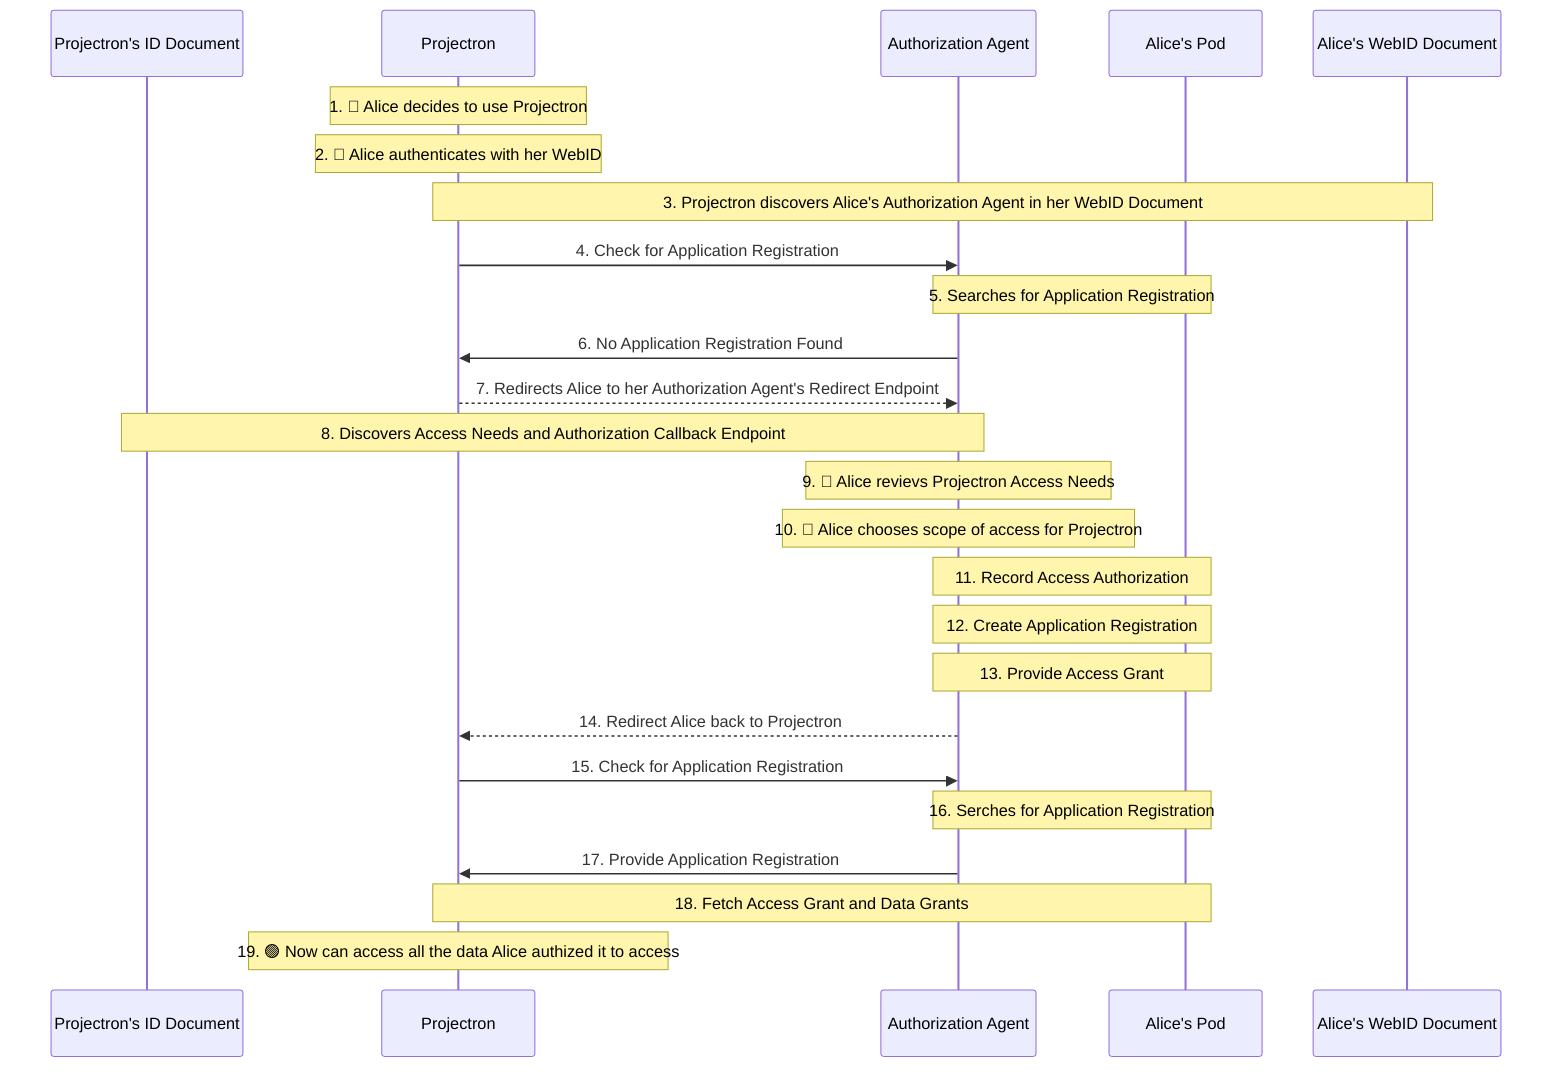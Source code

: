 sequenceDiagram
    participant Projectron's ID Document
    participant Projectron
    participant Authorization Agent
    participant Alice's Pod
    participant Alice's WebID Document
    Note over Projectron: 1. 👩 Alice decides to use Projectron
    Note over Projectron: 2. 👩 Alice authenticates with her WebID
    Note over Alice's WebID Document,Projectron: 3. Projectron discovers Alice's Authorization Agent in her WebID Document
    Projectron->>Authorization Agent: 4. Check for Application Registration
    Note over Authorization Agent, Alice's Pod: 5. Searches for Application Registration
    Authorization Agent->>Projectron: 6. No Application Registration Found
    Projectron-->>Authorization Agent: 7. Redirects Alice to her Authorization Agent's Redirect Endpoint
    Note over Projectron's ID Document, Authorization Agent: 8. Discovers Access Needs and Authorization Callback Endpoint
    Note over Authorization Agent: 9. 👩 Alice revievs Projectron Access Needs
    Note over Authorization Agent: 10. 👩 Alice chooses scope of access for Projectron
    Note over Authorization Agent, Alice's Pod: 11. Record Access Authorization
    Note over Authorization Agent, Alice's Pod: 12. Create Application Registration
    Note over Authorization Agent, Alice's Pod: 13. Provide Access Grant
    Authorization Agent-->>Projectron: 14. Redirect Alice back to Projectron
    Projectron->>Authorization Agent: 15. Check for Application Registration
    Note over Authorization Agent, Alice's Pod: 16. Serches for Application Registration
    Authorization Agent->>Projectron: 17. Provide Application Registration
    Note over Projectron, Alice's Pod: 18. Fetch Access Grant and Data Grants
    Note over Projectron: 19. 🟢 Now can access all the data Alice authized it to access